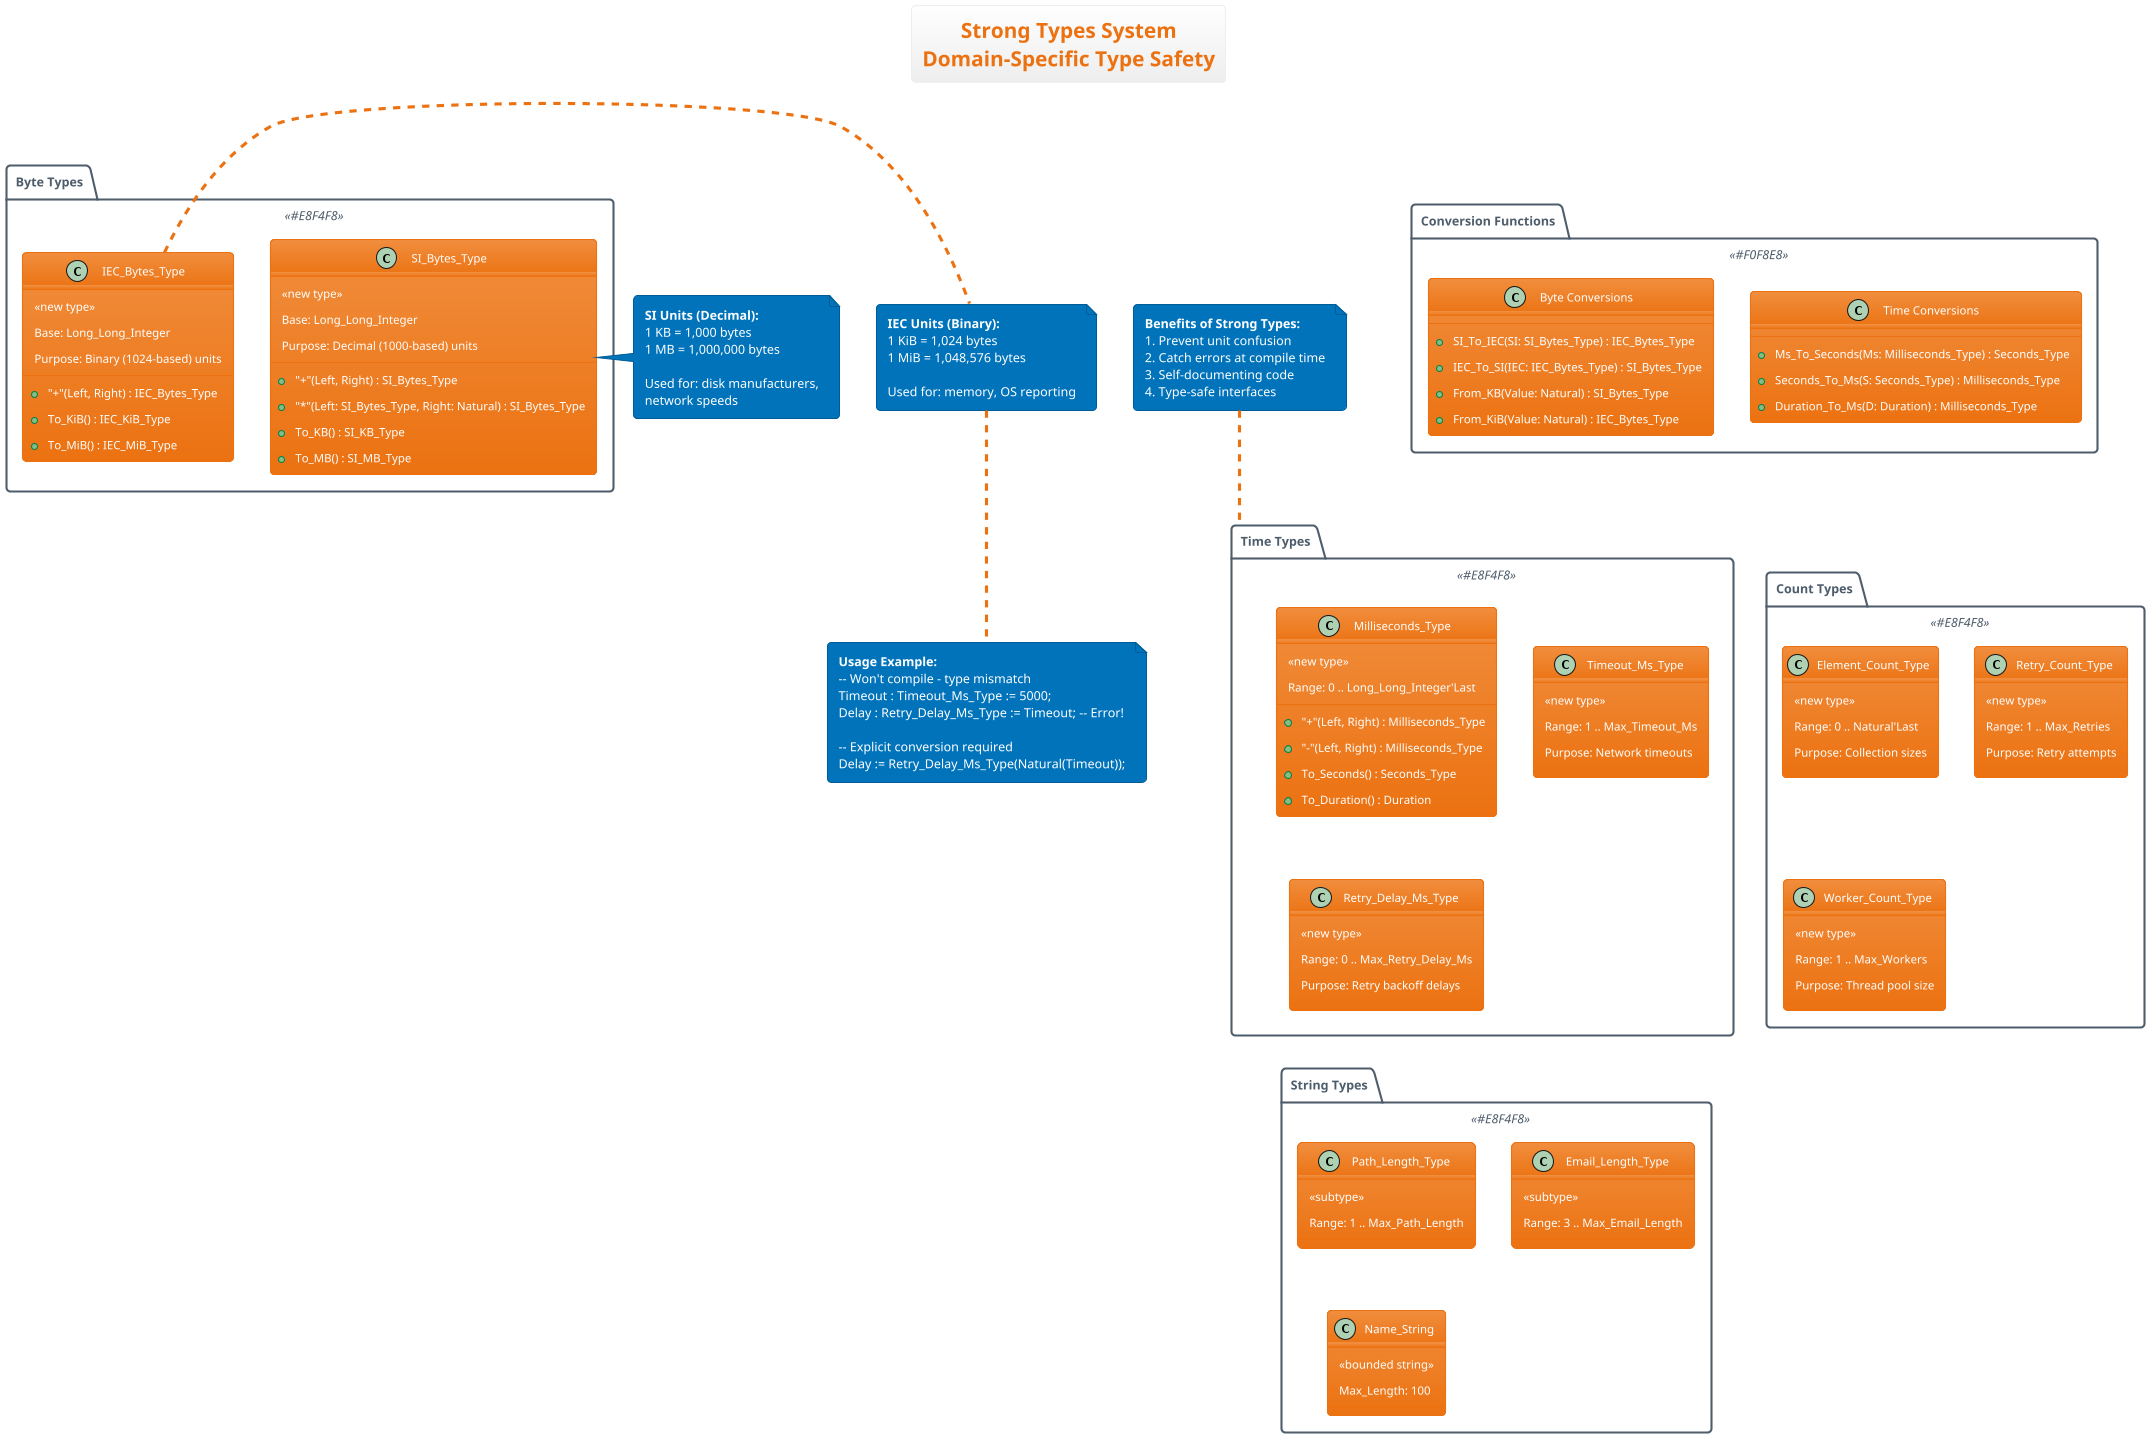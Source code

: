 @startuml Strong_Types_Class
!theme aws-orange
title Strong Types System\nDomain-Specific Type Safety

!define TYPE_COLOR #E8F4F8
!define SUBTYPE_COLOR #FFF2E8
!define CONSTANT_COLOR #F0F8E8

package "Time Types" <<TYPE_COLOR>> {
  class "Milliseconds_Type" {
    <<new type>>
    Range: 0 .. Long_Long_Integer'Last
    --
    + "+"(Left, Right) : Milliseconds_Type
    + "-"(Left, Right) : Milliseconds_Type
    + To_Seconds() : Seconds_Type
    + To_Duration() : Duration
  }
  
  class "Timeout_Ms_Type" {
    <<new type>>
    Range: 1 .. Max_Timeout_Ms
    Purpose: Network timeouts
  }
  
  class "Retry_Delay_Ms_Type" {
    <<new type>>
    Range: 0 .. Max_Retry_Delay_Ms
    Purpose: Retry backoff delays
  }
}

package "Byte Types" <<TYPE_COLOR>> {
  class "SI_Bytes_Type" {
    <<new type>>
    Base: Long_Long_Integer
    Purpose: Decimal (1000-based) units
    --
    + "+"(Left, Right) : SI_Bytes_Type
    + "*"(Left: SI_Bytes_Type, Right: Natural) : SI_Bytes_Type
    + To_KB() : SI_KB_Type
    + To_MB() : SI_MB_Type
  }
  
  class "IEC_Bytes_Type" {
    <<new type>>
    Base: Long_Long_Integer
    Purpose: Binary (1024-based) units
    --
    + "+"(Left, Right) : IEC_Bytes_Type
    + To_KiB() : IEC_KiB_Type
    + To_MiB() : IEC_MiB_Type
  }
}

package "Count Types" <<TYPE_COLOR>> {
  class "Element_Count_Type" {
    <<new type>>
    Range: 0 .. Natural'Last
    Purpose: Collection sizes
  }
  
  class "Retry_Count_Type" {
    <<new type>>
    Range: 1 .. Max_Retries
    Purpose: Retry attempts
  }
  
  class "Worker_Count_Type" {
    <<new type>>
    Range: 1 .. Max_Workers
    Purpose: Thread pool size
  }
}

package "String Types" <<TYPE_COLOR>> {
  class "Path_Length_Type" {
    <<subtype>>
    Range: 1 .. Max_Path_Length
  }
  
  class "Email_Length_Type" {
    <<subtype>>
    Range: 3 .. Max_Email_Length
  }
  
  class "Name_String" {
    <<bounded string>>
    Max_Length: 100
  }
}

package "Conversion Functions" <<CONSTANT_COLOR>> {
  class "Time Conversions" {
    + Ms_To_Seconds(Ms: Milliseconds_Type) : Seconds_Type
    + Seconds_To_Ms(S: Seconds_Type) : Milliseconds_Type
    + Duration_To_Ms(D: Duration) : Milliseconds_Type
  }
  
  class "Byte Conversions" {
    + SI_To_IEC(SI: SI_Bytes_Type) : IEC_Bytes_Type
    + IEC_To_SI(IEC: IEC_Bytes_Type) : SI_Bytes_Type
    + From_KB(Value: Natural) : SI_Bytes_Type
    + From_KiB(Value: Natural) : IEC_Bytes_Type
  }
}

note top of "Time Types"
  **Benefits of Strong Types:**
  1. Prevent unit confusion
  2. Catch errors at compile time
  3. Self-documenting code
  4. Type-safe interfaces
end note

note right of "SI_Bytes_Type"
  **SI Units (Decimal):**
  1 KB = 1,000 bytes
  1 MB = 1,000,000 bytes
  
  Used for: disk manufacturers,
  network speeds
end note

note right of "IEC_Bytes_Type"
  **IEC Units (Binary):**
  1 KiB = 1,024 bytes
  1 MiB = 1,048,576 bytes
  
  Used for: memory, OS reporting
end note

note bottom
  **Usage Example:**
  -- Won't compile - type mismatch
  Timeout : Timeout_Ms_Type := 5000;
  Delay : Retry_Delay_Ms_Type := Timeout; -- Error!
  
  -- Explicit conversion required
  Delay := Retry_Delay_Ms_Type(Natural(Timeout));
end note

@enduml